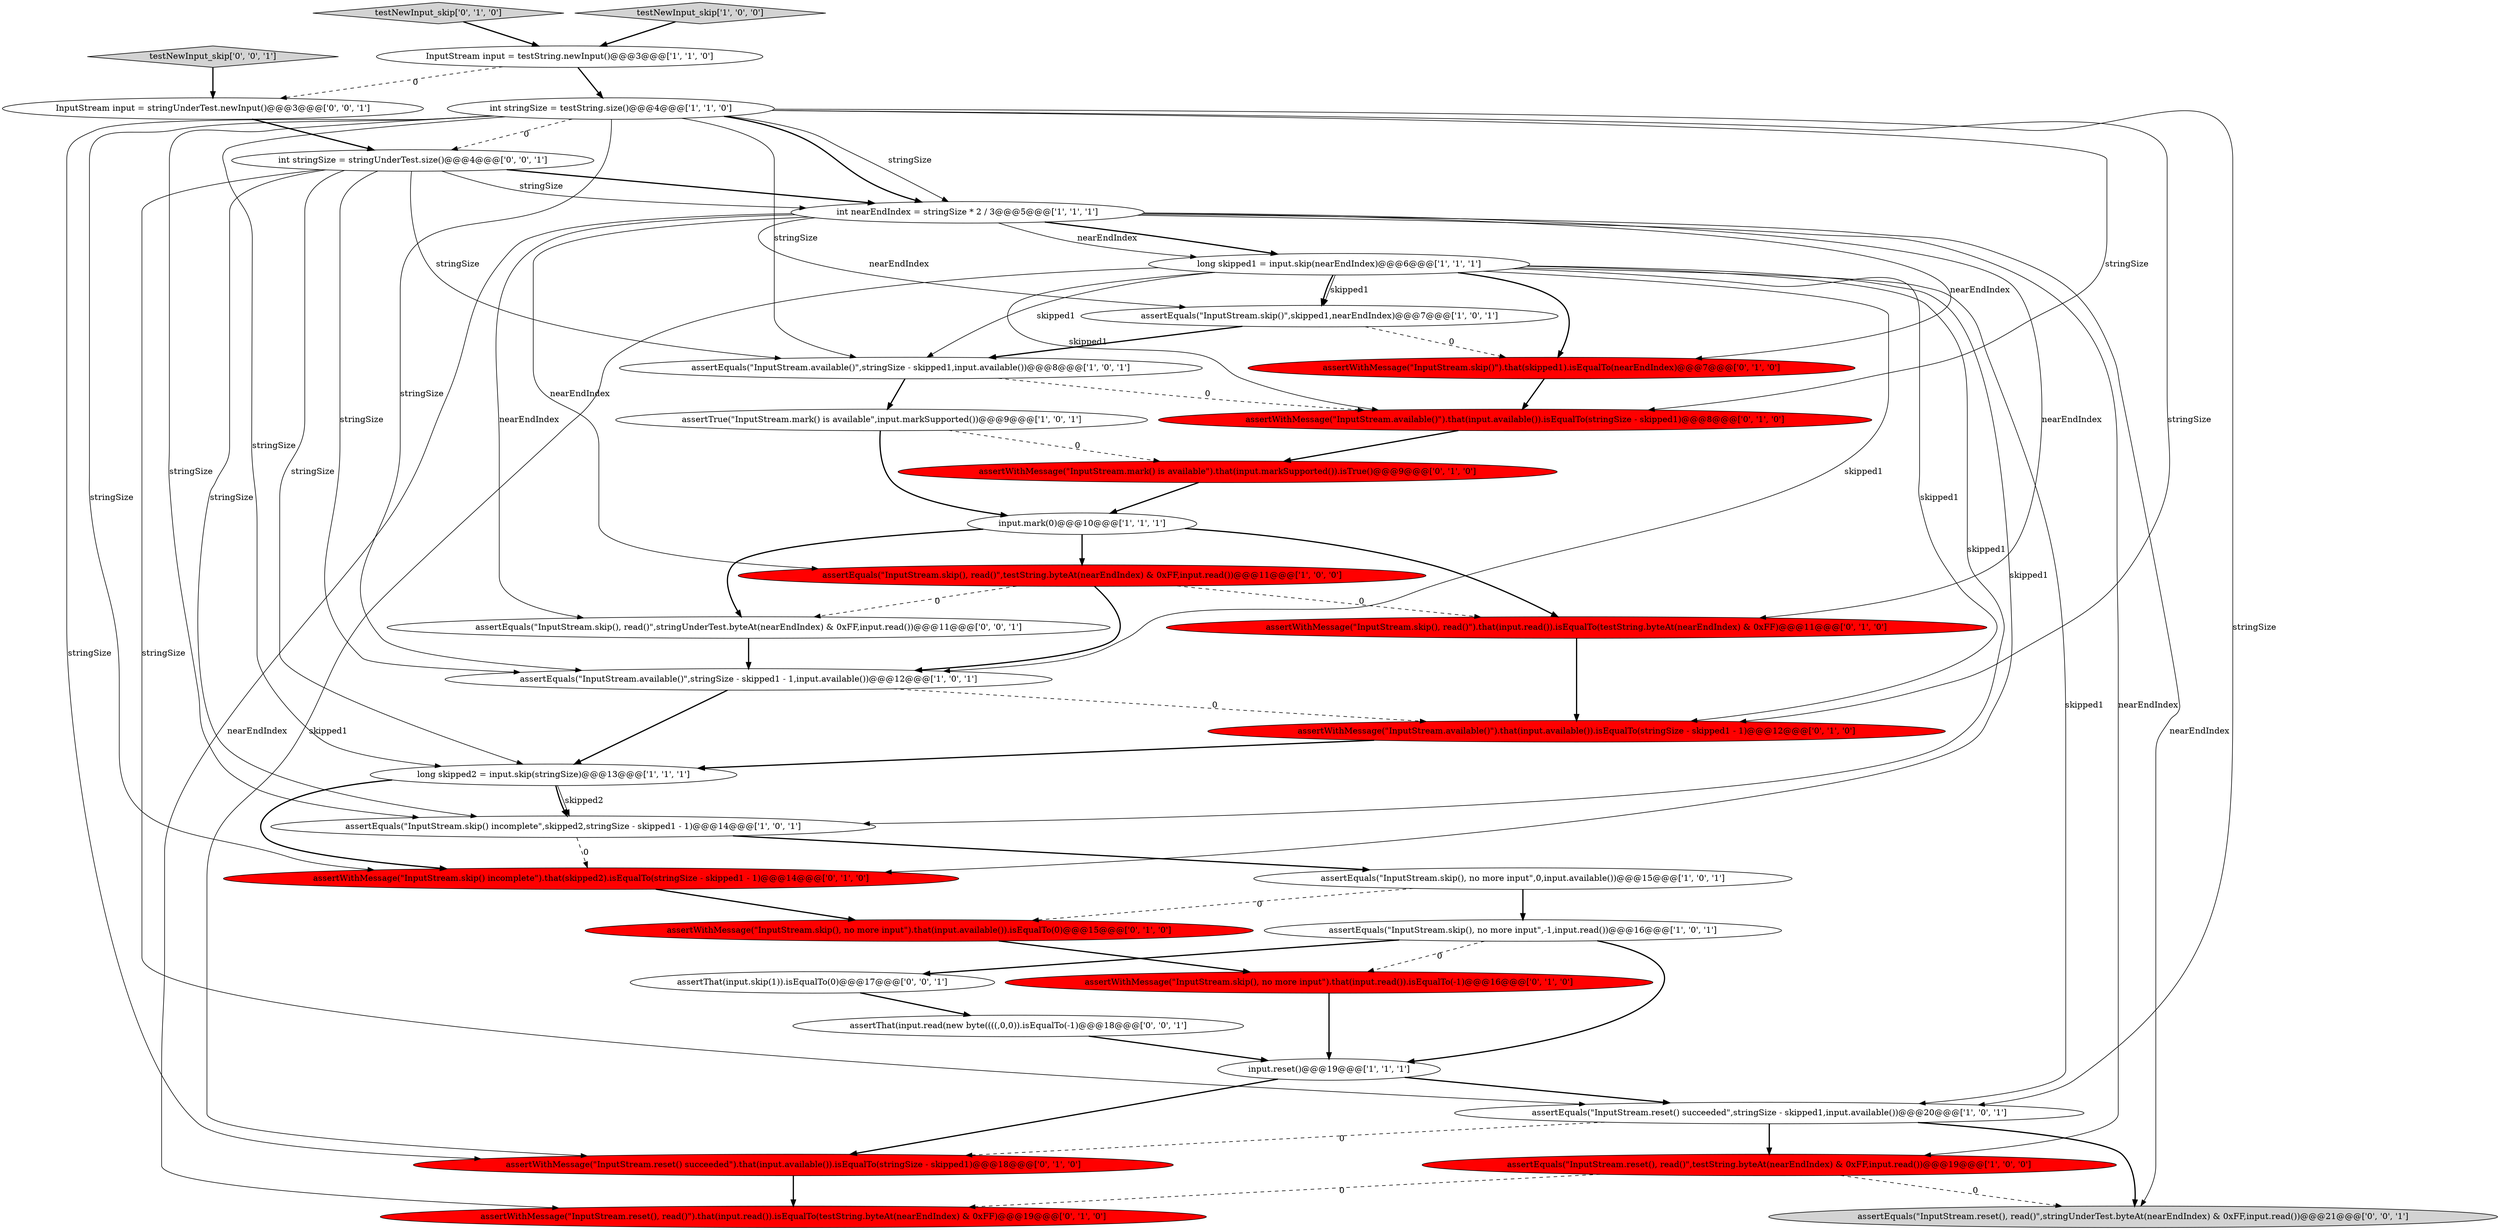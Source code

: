 digraph {
11 [style = filled, label = "assertEquals(\"InputStream.available()\",stringSize - skipped1 - 1,input.available())@@@12@@@['1', '0', '1']", fillcolor = white, shape = ellipse image = "AAA0AAABBB1BBB"];
18 [style = filled, label = "assertWithMessage(\"InputStream.reset() succeeded\").that(input.available()).isEqualTo(stringSize - skipped1)@@@18@@@['0', '1', '0']", fillcolor = red, shape = ellipse image = "AAA1AAABBB2BBB"];
32 [style = filled, label = "InputStream input = stringUnderTest.newInput()@@@3@@@['0', '0', '1']", fillcolor = white, shape = ellipse image = "AAA0AAABBB3BBB"];
28 [style = filled, label = "assertWithMessage(\"InputStream.reset(), read()\").that(input.read()).isEqualTo(testString.byteAt(nearEndIndex) & 0xFF)@@@19@@@['0', '1', '0']", fillcolor = red, shape = ellipse image = "AAA1AAABBB2BBB"];
9 [style = filled, label = "InputStream input = testString.newInput()@@@3@@@['1', '1', '0']", fillcolor = white, shape = ellipse image = "AAA0AAABBB1BBB"];
20 [style = filled, label = "assertWithMessage(\"InputStream.skip() incomplete\").that(skipped2).isEqualTo(stringSize - skipped1 - 1)@@@14@@@['0', '1', '0']", fillcolor = red, shape = ellipse image = "AAA1AAABBB2BBB"];
21 [style = filled, label = "assertWithMessage(\"InputStream.available()\").that(input.available()).isEqualTo(stringSize - skipped1 - 1)@@@12@@@['0', '1', '0']", fillcolor = red, shape = ellipse image = "AAA1AAABBB2BBB"];
13 [style = filled, label = "assertEquals(\"InputStream.reset() succeeded\",stringSize - skipped1,input.available())@@@20@@@['1', '0', '1']", fillcolor = white, shape = ellipse image = "AAA0AAABBB1BBB"];
33 [style = filled, label = "assertThat(input.read(new byte((((,0,0)).isEqualTo(-1)@@@18@@@['0', '0', '1']", fillcolor = white, shape = ellipse image = "AAA0AAABBB3BBB"];
34 [style = filled, label = "assertEquals(\"InputStream.skip(), read()\",stringUnderTest.byteAt(nearEndIndex) & 0xFF,input.read())@@@11@@@['0', '0', '1']", fillcolor = white, shape = ellipse image = "AAA0AAABBB3BBB"];
4 [style = filled, label = "assertEquals(\"InputStream.skip()\",skipped1,nearEndIndex)@@@7@@@['1', '0', '1']", fillcolor = white, shape = ellipse image = "AAA0AAABBB1BBB"];
30 [style = filled, label = "testNewInput_skip['0', '0', '1']", fillcolor = lightgray, shape = diamond image = "AAA0AAABBB3BBB"];
0 [style = filled, label = "assertEquals(\"InputStream.skip(), no more input\",-1,input.read())@@@16@@@['1', '0', '1']", fillcolor = white, shape = ellipse image = "AAA0AAABBB1BBB"];
15 [style = filled, label = "input.reset()@@@19@@@['1', '1', '1']", fillcolor = white, shape = ellipse image = "AAA0AAABBB1BBB"];
16 [style = filled, label = "assertEquals(\"InputStream.reset(), read()\",testString.byteAt(nearEndIndex) & 0xFF,input.read())@@@19@@@['1', '0', '0']", fillcolor = red, shape = ellipse image = "AAA1AAABBB1BBB"];
24 [style = filled, label = "assertWithMessage(\"InputStream.available()\").that(input.available()).isEqualTo(stringSize - skipped1)@@@8@@@['0', '1', '0']", fillcolor = red, shape = ellipse image = "AAA1AAABBB2BBB"];
12 [style = filled, label = "int nearEndIndex = stringSize * 2 / 3@@@5@@@['1', '1', '1']", fillcolor = white, shape = ellipse image = "AAA0AAABBB1BBB"];
27 [style = filled, label = "assertWithMessage(\"InputStream.skip(), no more input\").that(input.available()).isEqualTo(0)@@@15@@@['0', '1', '0']", fillcolor = red, shape = ellipse image = "AAA1AAABBB2BBB"];
17 [style = filled, label = "assertEquals(\"InputStream.skip() incomplete\",skipped2,stringSize - skipped1 - 1)@@@14@@@['1', '0', '1']", fillcolor = white, shape = ellipse image = "AAA0AAABBB1BBB"];
2 [style = filled, label = "assertEquals(\"InputStream.available()\",stringSize - skipped1,input.available())@@@8@@@['1', '0', '1']", fillcolor = white, shape = ellipse image = "AAA0AAABBB1BBB"];
6 [style = filled, label = "long skipped1 = input.skip(nearEndIndex)@@@6@@@['1', '1', '1']", fillcolor = white, shape = ellipse image = "AAA0AAABBB1BBB"];
25 [style = filled, label = "assertWithMessage(\"InputStream.mark() is available\").that(input.markSupported()).isTrue()@@@9@@@['0', '1', '0']", fillcolor = red, shape = ellipse image = "AAA1AAABBB2BBB"];
3 [style = filled, label = "assertTrue(\"InputStream.mark() is available\",input.markSupported())@@@9@@@['1', '0', '1']", fillcolor = white, shape = ellipse image = "AAA0AAABBB1BBB"];
22 [style = filled, label = "testNewInput_skip['0', '1', '0']", fillcolor = lightgray, shape = diamond image = "AAA0AAABBB2BBB"];
19 [style = filled, label = "assertWithMessage(\"InputStream.skip(), no more input\").that(input.read()).isEqualTo(-1)@@@16@@@['0', '1', '0']", fillcolor = red, shape = ellipse image = "AAA1AAABBB2BBB"];
23 [style = filled, label = "assertWithMessage(\"InputStream.skip()\").that(skipped1).isEqualTo(nearEndIndex)@@@7@@@['0', '1', '0']", fillcolor = red, shape = ellipse image = "AAA1AAABBB2BBB"];
8 [style = filled, label = "testNewInput_skip['1', '0', '0']", fillcolor = lightgray, shape = diamond image = "AAA0AAABBB1BBB"];
14 [style = filled, label = "assertEquals(\"InputStream.skip(), no more input\",0,input.available())@@@15@@@['1', '0', '1']", fillcolor = white, shape = ellipse image = "AAA0AAABBB1BBB"];
35 [style = filled, label = "assertThat(input.skip(1)).isEqualTo(0)@@@17@@@['0', '0', '1']", fillcolor = white, shape = ellipse image = "AAA0AAABBB3BBB"];
31 [style = filled, label = "assertEquals(\"InputStream.reset(), read()\",stringUnderTest.byteAt(nearEndIndex) & 0xFF,input.read())@@@21@@@['0', '0', '1']", fillcolor = lightgray, shape = ellipse image = "AAA0AAABBB3BBB"];
29 [style = filled, label = "int stringSize = stringUnderTest.size()@@@4@@@['0', '0', '1']", fillcolor = white, shape = ellipse image = "AAA0AAABBB3BBB"];
1 [style = filled, label = "int stringSize = testString.size()@@@4@@@['1', '1', '0']", fillcolor = white, shape = ellipse image = "AAA0AAABBB1BBB"];
7 [style = filled, label = "assertEquals(\"InputStream.skip(), read()\",testString.byteAt(nearEndIndex) & 0xFF,input.read())@@@11@@@['1', '0', '0']", fillcolor = red, shape = ellipse image = "AAA1AAABBB1BBB"];
10 [style = filled, label = "long skipped2 = input.skip(stringSize)@@@13@@@['1', '1', '1']", fillcolor = white, shape = ellipse image = "AAA0AAABBB1BBB"];
5 [style = filled, label = "input.mark(0)@@@10@@@['1', '1', '1']", fillcolor = white, shape = ellipse image = "AAA0AAABBB1BBB"];
26 [style = filled, label = "assertWithMessage(\"InputStream.skip(), read()\").that(input.read()).isEqualTo(testString.byteAt(nearEndIndex) & 0xFF)@@@11@@@['0', '1', '0']", fillcolor = red, shape = ellipse image = "AAA1AAABBB2BBB"];
21->10 [style = bold, label=""];
29->10 [style = solid, label="stringSize"];
16->31 [style = dashed, label="0"];
0->19 [style = dashed, label="0"];
10->17 [style = bold, label=""];
29->11 [style = solid, label="stringSize"];
12->28 [style = solid, label="nearEndIndex"];
0->15 [style = bold, label=""];
1->13 [style = solid, label="stringSize"];
20->27 [style = bold, label=""];
5->34 [style = bold, label=""];
6->21 [style = solid, label="skipped1"];
3->5 [style = bold, label=""];
17->20 [style = dashed, label="0"];
17->14 [style = bold, label=""];
1->12 [style = bold, label=""];
12->31 [style = solid, label="nearEndIndex"];
27->19 [style = bold, label=""];
13->31 [style = bold, label=""];
13->18 [style = dashed, label="0"];
19->15 [style = bold, label=""];
7->26 [style = dashed, label="0"];
16->28 [style = dashed, label="0"];
4->23 [style = dashed, label="0"];
29->17 [style = solid, label="stringSize"];
7->34 [style = dashed, label="0"];
11->21 [style = dashed, label="0"];
15->13 [style = bold, label=""];
7->11 [style = bold, label=""];
6->24 [style = solid, label="skipped1"];
33->15 [style = bold, label=""];
22->9 [style = bold, label=""];
1->11 [style = solid, label="stringSize"];
4->2 [style = bold, label=""];
13->16 [style = bold, label=""];
18->28 [style = bold, label=""];
1->20 [style = solid, label="stringSize"];
6->4 [style = bold, label=""];
6->2 [style = solid, label="skipped1"];
12->23 [style = solid, label="nearEndIndex"];
10->17 [style = solid, label="skipped2"];
5->7 [style = bold, label=""];
2->24 [style = dashed, label="0"];
9->1 [style = bold, label=""];
6->13 [style = solid, label="skipped1"];
6->23 [style = bold, label=""];
2->3 [style = bold, label=""];
5->26 [style = bold, label=""];
30->32 [style = bold, label=""];
6->20 [style = solid, label="skipped1"];
1->24 [style = solid, label="stringSize"];
9->32 [style = dashed, label="0"];
26->21 [style = bold, label=""];
12->7 [style = solid, label="nearEndIndex"];
12->6 [style = solid, label="nearEndIndex"];
11->10 [style = bold, label=""];
24->25 [style = bold, label=""];
29->12 [style = solid, label="stringSize"];
1->2 [style = solid, label="stringSize"];
25->5 [style = bold, label=""];
1->17 [style = solid, label="stringSize"];
1->21 [style = solid, label="stringSize"];
6->18 [style = solid, label="skipped1"];
10->20 [style = bold, label=""];
12->4 [style = solid, label="nearEndIndex"];
1->10 [style = solid, label="stringSize"];
12->34 [style = solid, label="nearEndIndex"];
35->33 [style = bold, label=""];
1->29 [style = dashed, label="0"];
6->4 [style = solid, label="skipped1"];
6->17 [style = solid, label="skipped1"];
1->18 [style = solid, label="stringSize"];
12->6 [style = bold, label=""];
14->27 [style = dashed, label="0"];
15->18 [style = bold, label=""];
6->11 [style = solid, label="skipped1"];
34->11 [style = bold, label=""];
32->29 [style = bold, label=""];
23->24 [style = bold, label=""];
29->12 [style = bold, label=""];
14->0 [style = bold, label=""];
1->12 [style = solid, label="stringSize"];
8->9 [style = bold, label=""];
0->35 [style = bold, label=""];
12->16 [style = solid, label="nearEndIndex"];
29->2 [style = solid, label="stringSize"];
29->13 [style = solid, label="stringSize"];
12->26 [style = solid, label="nearEndIndex"];
3->25 [style = dashed, label="0"];
}
